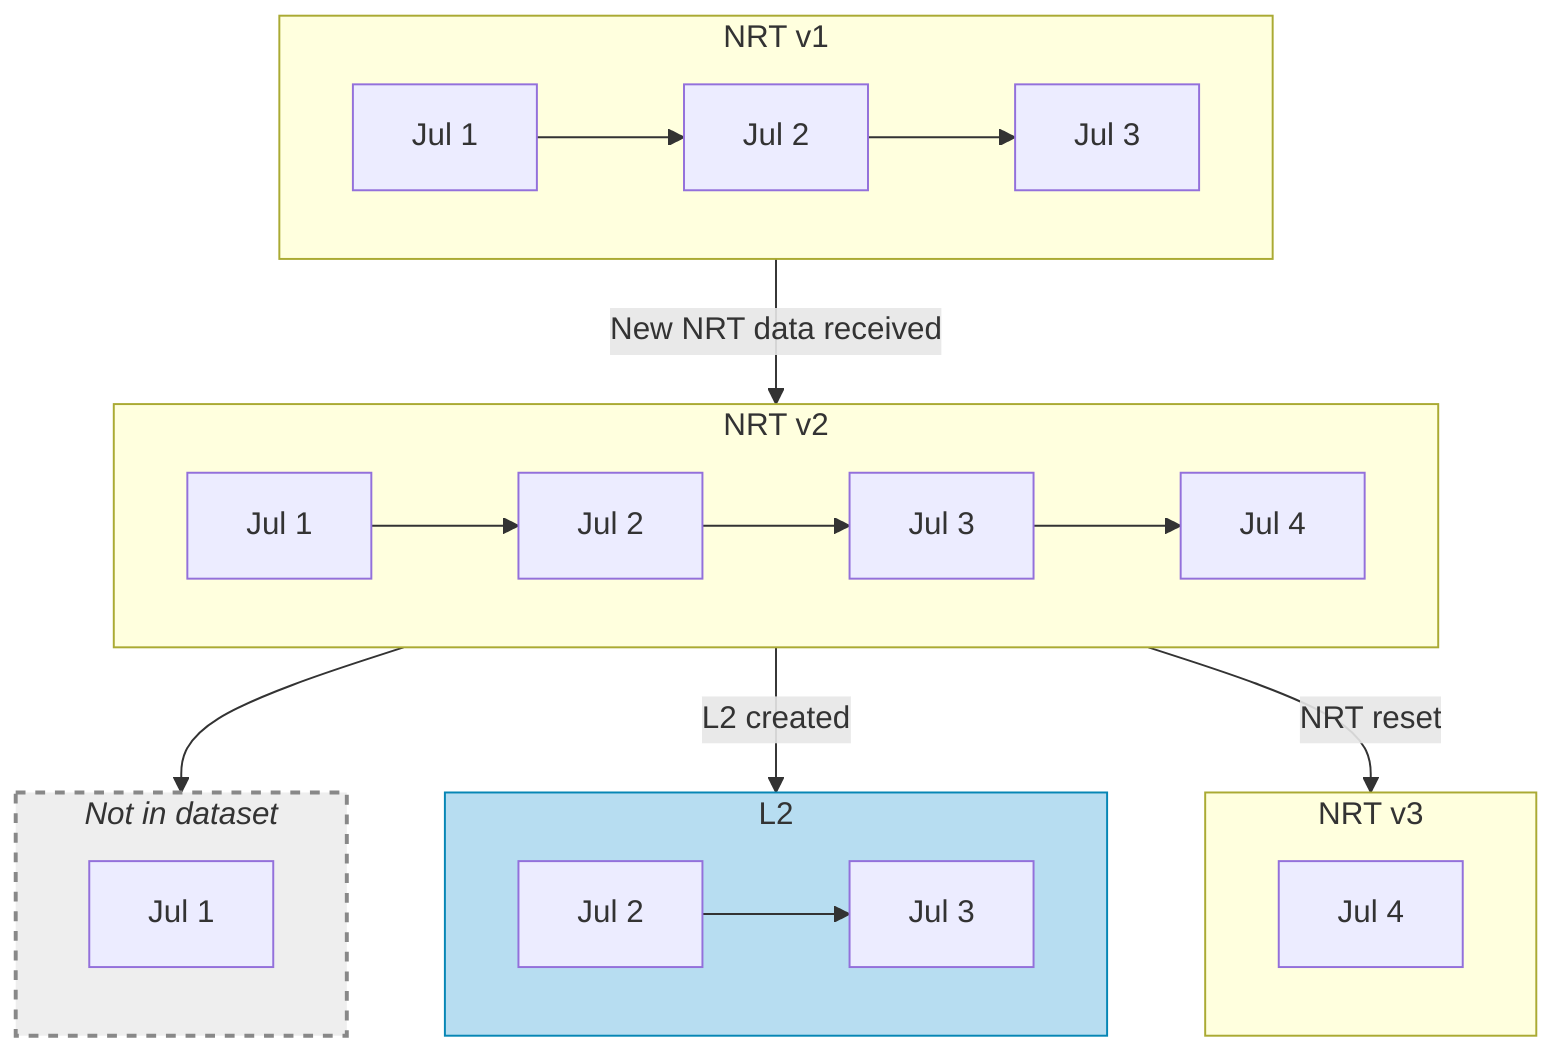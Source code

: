 flowchart TB
  subgraph nrt1[NRT v1]
    nrt1_1[Jul 1]
    nrt1_2[Jul 2]
    nrt1_3[Jul 3]
    nrt1_1-->nrt1_2
    nrt1_2-->nrt1_3
  end

  subgraph nrt2[NRT v2]
    nrt2_1[Jul 1]
    nrt2_2[Jul 2]
    nrt2_3[Jul 3]
    nrt2_4[Jul 4]
    nrt2_1-->nrt2_2
    nrt2_2-->nrt2_3
    nrt2_3-->nrt2_4
  end

  nrt1-->|New NRT data received|nrt2

  subgraph nodat[<i>Not in dataset</i>]
    alone_jl1[Jul 1]
  end

  nrt2-->nodat

  subgraph l2[L2]
    l2_1[Jul 2]
    l2_2[Jul 3]
    l2_1-->l2_2
  end

  nrt2-->|L2 created|l2

  subgraph nrt3[NRT v3]
    nrt3_4[Jul 4]
  end

  nrt2-->|NRT reset|nrt3

  style nodat padding-left:10px,fill:#eee,stroke:#888,stroke-width:2px,stroke-dasharray: 5 5
  style l2 fill:#b7ddf1,stroke:#0686B5